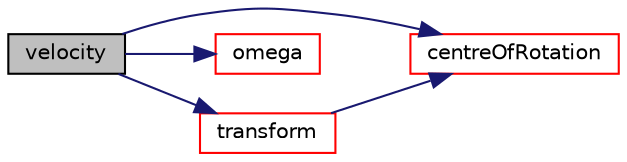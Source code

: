 digraph "velocity"
{
  bgcolor="transparent";
  edge [fontname="Helvetica",fontsize="10",labelfontname="Helvetica",labelfontsize="10"];
  node [fontname="Helvetica",fontsize="10",shape=record];
  rankdir="LR";
  Node1530 [label="velocity",height=0.2,width=0.4,color="black", fillcolor="grey75", style="filled", fontcolor="black"];
  Node1530 -> Node1531 [color="midnightblue",fontsize="10",style="solid",fontname="Helvetica"];
  Node1531 [label="centreOfRotation",height=0.2,width=0.4,color="red",URL="$a30805.html#ac69bb45c63cd2a8b38afc3ea65090515",tooltip="Return the current centre of rotation. "];
  Node1530 -> Node1533 [color="midnightblue",fontsize="10",style="solid",fontname="Helvetica"];
  Node1533 [label="omega",height=0.2,width=0.4,color="red",URL="$a30805.html#a82d25f29aa98277a0f9e7db54a5f7eee",tooltip="Return the angular velocity in the global frame. "];
  Node1530 -> Node1539 [color="midnightblue",fontsize="10",style="solid",fontname="Helvetica"];
  Node1539 [label="transform",height=0.2,width=0.4,color="red",URL="$a30805.html#a538a8aa596e3b9cc2a16563d338bf3e9",tooltip="Transform the given initial state point by the current motion. "];
  Node1539 -> Node1531 [color="midnightblue",fontsize="10",style="solid",fontname="Helvetica"];
}
